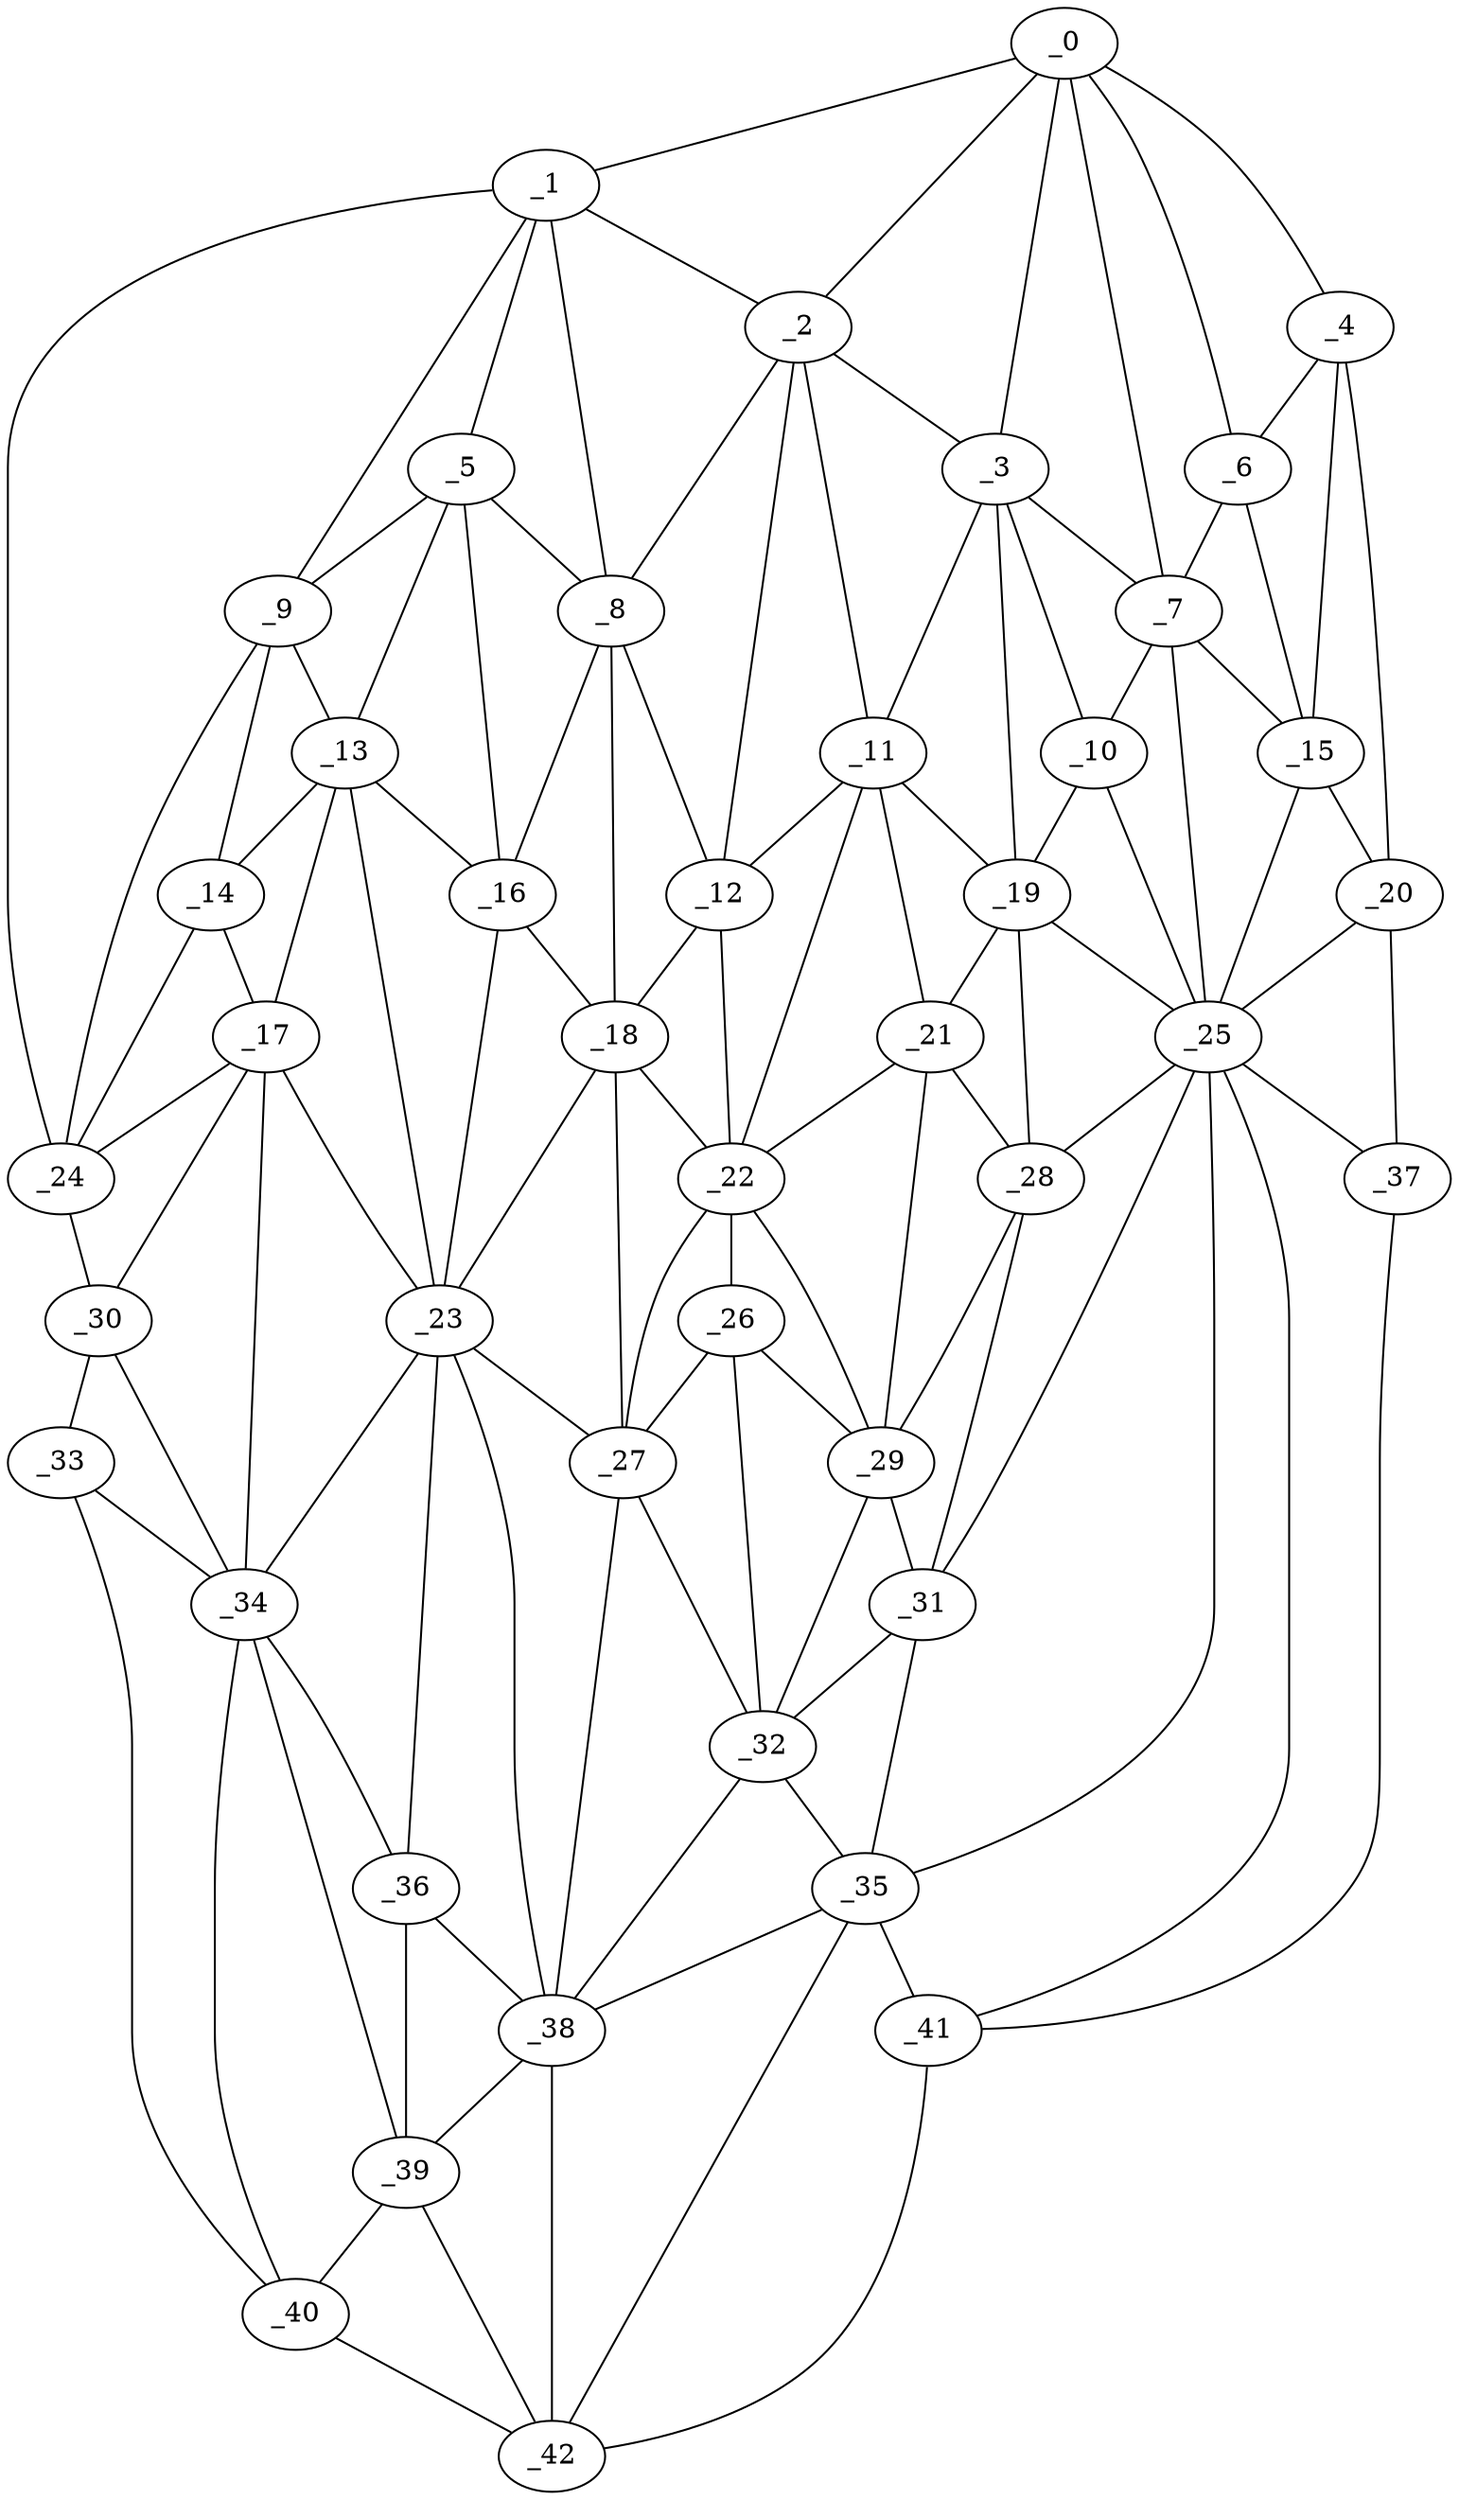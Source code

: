 graph "obj62__80.gxl" {
	_0	 [x=38,
		y=7];
	_1	 [x=38,
		y=89];
	_0 -- _1	 [valence=1];
	_2	 [x=45,
		y=54];
	_0 -- _2	 [valence=1];
	_3	 [x=48,
		y=46];
	_0 -- _3	 [valence=2];
	_4	 [x=49,
		y=3];
	_0 -- _4	 [valence=1];
	_6	 [x=50,
		y=18];
	_0 -- _6	 [valence=2];
	_7	 [x=50,
		y=28];
	_0 -- _7	 [valence=1];
	_1 -- _2	 [valence=2];
	_5	 [x=49,
		y=88];
	_1 -- _5	 [valence=2];
	_8	 [x=50,
		y=77];
	_1 -- _8	 [valence=1];
	_9	 [x=50,
		y=100];
	_1 -- _9	 [valence=2];
	_24	 [x=69,
		y=126];
	_1 -- _24	 [valence=1];
	_2 -- _3	 [valence=1];
	_2 -- _8	 [valence=2];
	_11	 [x=56,
		y=54];
	_2 -- _11	 [valence=2];
	_12	 [x=56,
		y=65];
	_2 -- _12	 [valence=2];
	_3 -- _7	 [valence=2];
	_10	 [x=56,
		y=36];
	_3 -- _10	 [valence=1];
	_3 -- _11	 [valence=2];
	_19	 [x=66,
		y=44];
	_3 -- _19	 [valence=2];
	_4 -- _6	 [valence=2];
	_15	 [x=62,
		y=13];
	_4 -- _15	 [valence=2];
	_20	 [x=68,
		y=4];
	_4 -- _20	 [valence=1];
	_5 -- _8	 [valence=1];
	_5 -- _9	 [valence=2];
	_13	 [x=59,
		y=97];
	_5 -- _13	 [valence=2];
	_16	 [x=62,
		y=83];
	_5 -- _16	 [valence=2];
	_6 -- _7	 [valence=2];
	_6 -- _15	 [valence=2];
	_7 -- _10	 [valence=1];
	_7 -- _15	 [valence=2];
	_25	 [x=74,
		y=27];
	_7 -- _25	 [valence=2];
	_8 -- _12	 [valence=1];
	_8 -- _16	 [valence=1];
	_18	 [x=65,
		y=72];
	_8 -- _18	 [valence=2];
	_9 -- _13	 [valence=2];
	_14	 [x=59,
		y=107];
	_9 -- _14	 [valence=1];
	_9 -- _24	 [valence=2];
	_10 -- _19	 [valence=2];
	_10 -- _25	 [valence=2];
	_11 -- _12	 [valence=1];
	_11 -- _19	 [valence=1];
	_21	 [x=68,
		y=52];
	_11 -- _21	 [valence=2];
	_22	 [x=68,
		y=63];
	_11 -- _22	 [valence=2];
	_12 -- _18	 [valence=2];
	_12 -- _22	 [valence=1];
	_13 -- _14	 [valence=1];
	_13 -- _16	 [valence=2];
	_17	 [x=64,
		y=112];
	_13 -- _17	 [valence=2];
	_23	 [x=68,
		y=90];
	_13 -- _23	 [valence=1];
	_14 -- _17	 [valence=2];
	_14 -- _24	 [valence=2];
	_15 -- _20	 [valence=2];
	_15 -- _25	 [valence=1];
	_16 -- _18	 [valence=2];
	_16 -- _23	 [valence=2];
	_17 -- _23	 [valence=2];
	_17 -- _24	 [valence=1];
	_30	 [x=77,
		y=124];
	_17 -- _30	 [valence=2];
	_34	 [x=86,
		y=103];
	_17 -- _34	 [valence=1];
	_18 -- _22	 [valence=2];
	_18 -- _23	 [valence=2];
	_27	 [x=76,
		y=68];
	_18 -- _27	 [valence=2];
	_19 -- _21	 [valence=2];
	_19 -- _25	 [valence=1];
	_28	 [x=77,
		y=41];
	_19 -- _28	 [valence=2];
	_20 -- _25	 [valence=2];
	_37	 [x=94,
		y=14];
	_20 -- _37	 [valence=1];
	_21 -- _22	 [valence=1];
	_21 -- _28	 [valence=2];
	_29	 [x=77,
		y=54];
	_21 -- _29	 [valence=2];
	_26	 [x=76,
		y=63];
	_22 -- _26	 [valence=2];
	_22 -- _27	 [valence=2];
	_22 -- _29	 [valence=1];
	_23 -- _27	 [valence=2];
	_23 -- _34	 [valence=2];
	_36	 [x=92,
		y=91];
	_23 -- _36	 [valence=2];
	_38	 [x=94,
		y=84];
	_23 -- _38	 [valence=1];
	_24 -- _30	 [valence=1];
	_25 -- _28	 [valence=2];
	_31	 [x=82,
		y=39];
	_25 -- _31	 [valence=2];
	_35	 [x=92,
		y=34];
	_25 -- _35	 [valence=2];
	_25 -- _37	 [valence=2];
	_41	 [x=96,
		y=22];
	_25 -- _41	 [valence=2];
	_26 -- _27	 [valence=2];
	_26 -- _29	 [valence=2];
	_32	 [x=82,
		y=60];
	_26 -- _32	 [valence=2];
	_27 -- _32	 [valence=2];
	_27 -- _38	 [valence=2];
	_28 -- _29	 [valence=1];
	_28 -- _31	 [valence=2];
	_29 -- _31	 [valence=2];
	_29 -- _32	 [valence=2];
	_33	 [x=85,
		y=122];
	_30 -- _33	 [valence=1];
	_30 -- _34	 [valence=2];
	_31 -- _32	 [valence=2];
	_31 -- _35	 [valence=1];
	_32 -- _35	 [valence=2];
	_32 -- _38	 [valence=2];
	_33 -- _34	 [valence=1];
	_40	 [x=94,
		y=116];
	_33 -- _40	 [valence=1];
	_34 -- _36	 [valence=2];
	_39	 [x=94,
		y=98];
	_34 -- _39	 [valence=1];
	_34 -- _40	 [valence=2];
	_35 -- _38	 [valence=2];
	_35 -- _41	 [valence=1];
	_42	 [x=97,
		y=28];
	_35 -- _42	 [valence=2];
	_36 -- _38	 [valence=2];
	_36 -- _39	 [valence=2];
	_37 -- _41	 [valence=1];
	_38 -- _39	 [valence=2];
	_38 -- _42	 [valence=2];
	_39 -- _40	 [valence=2];
	_39 -- _42	 [valence=2];
	_40 -- _42	 [valence=1];
	_41 -- _42	 [valence=1];
}
